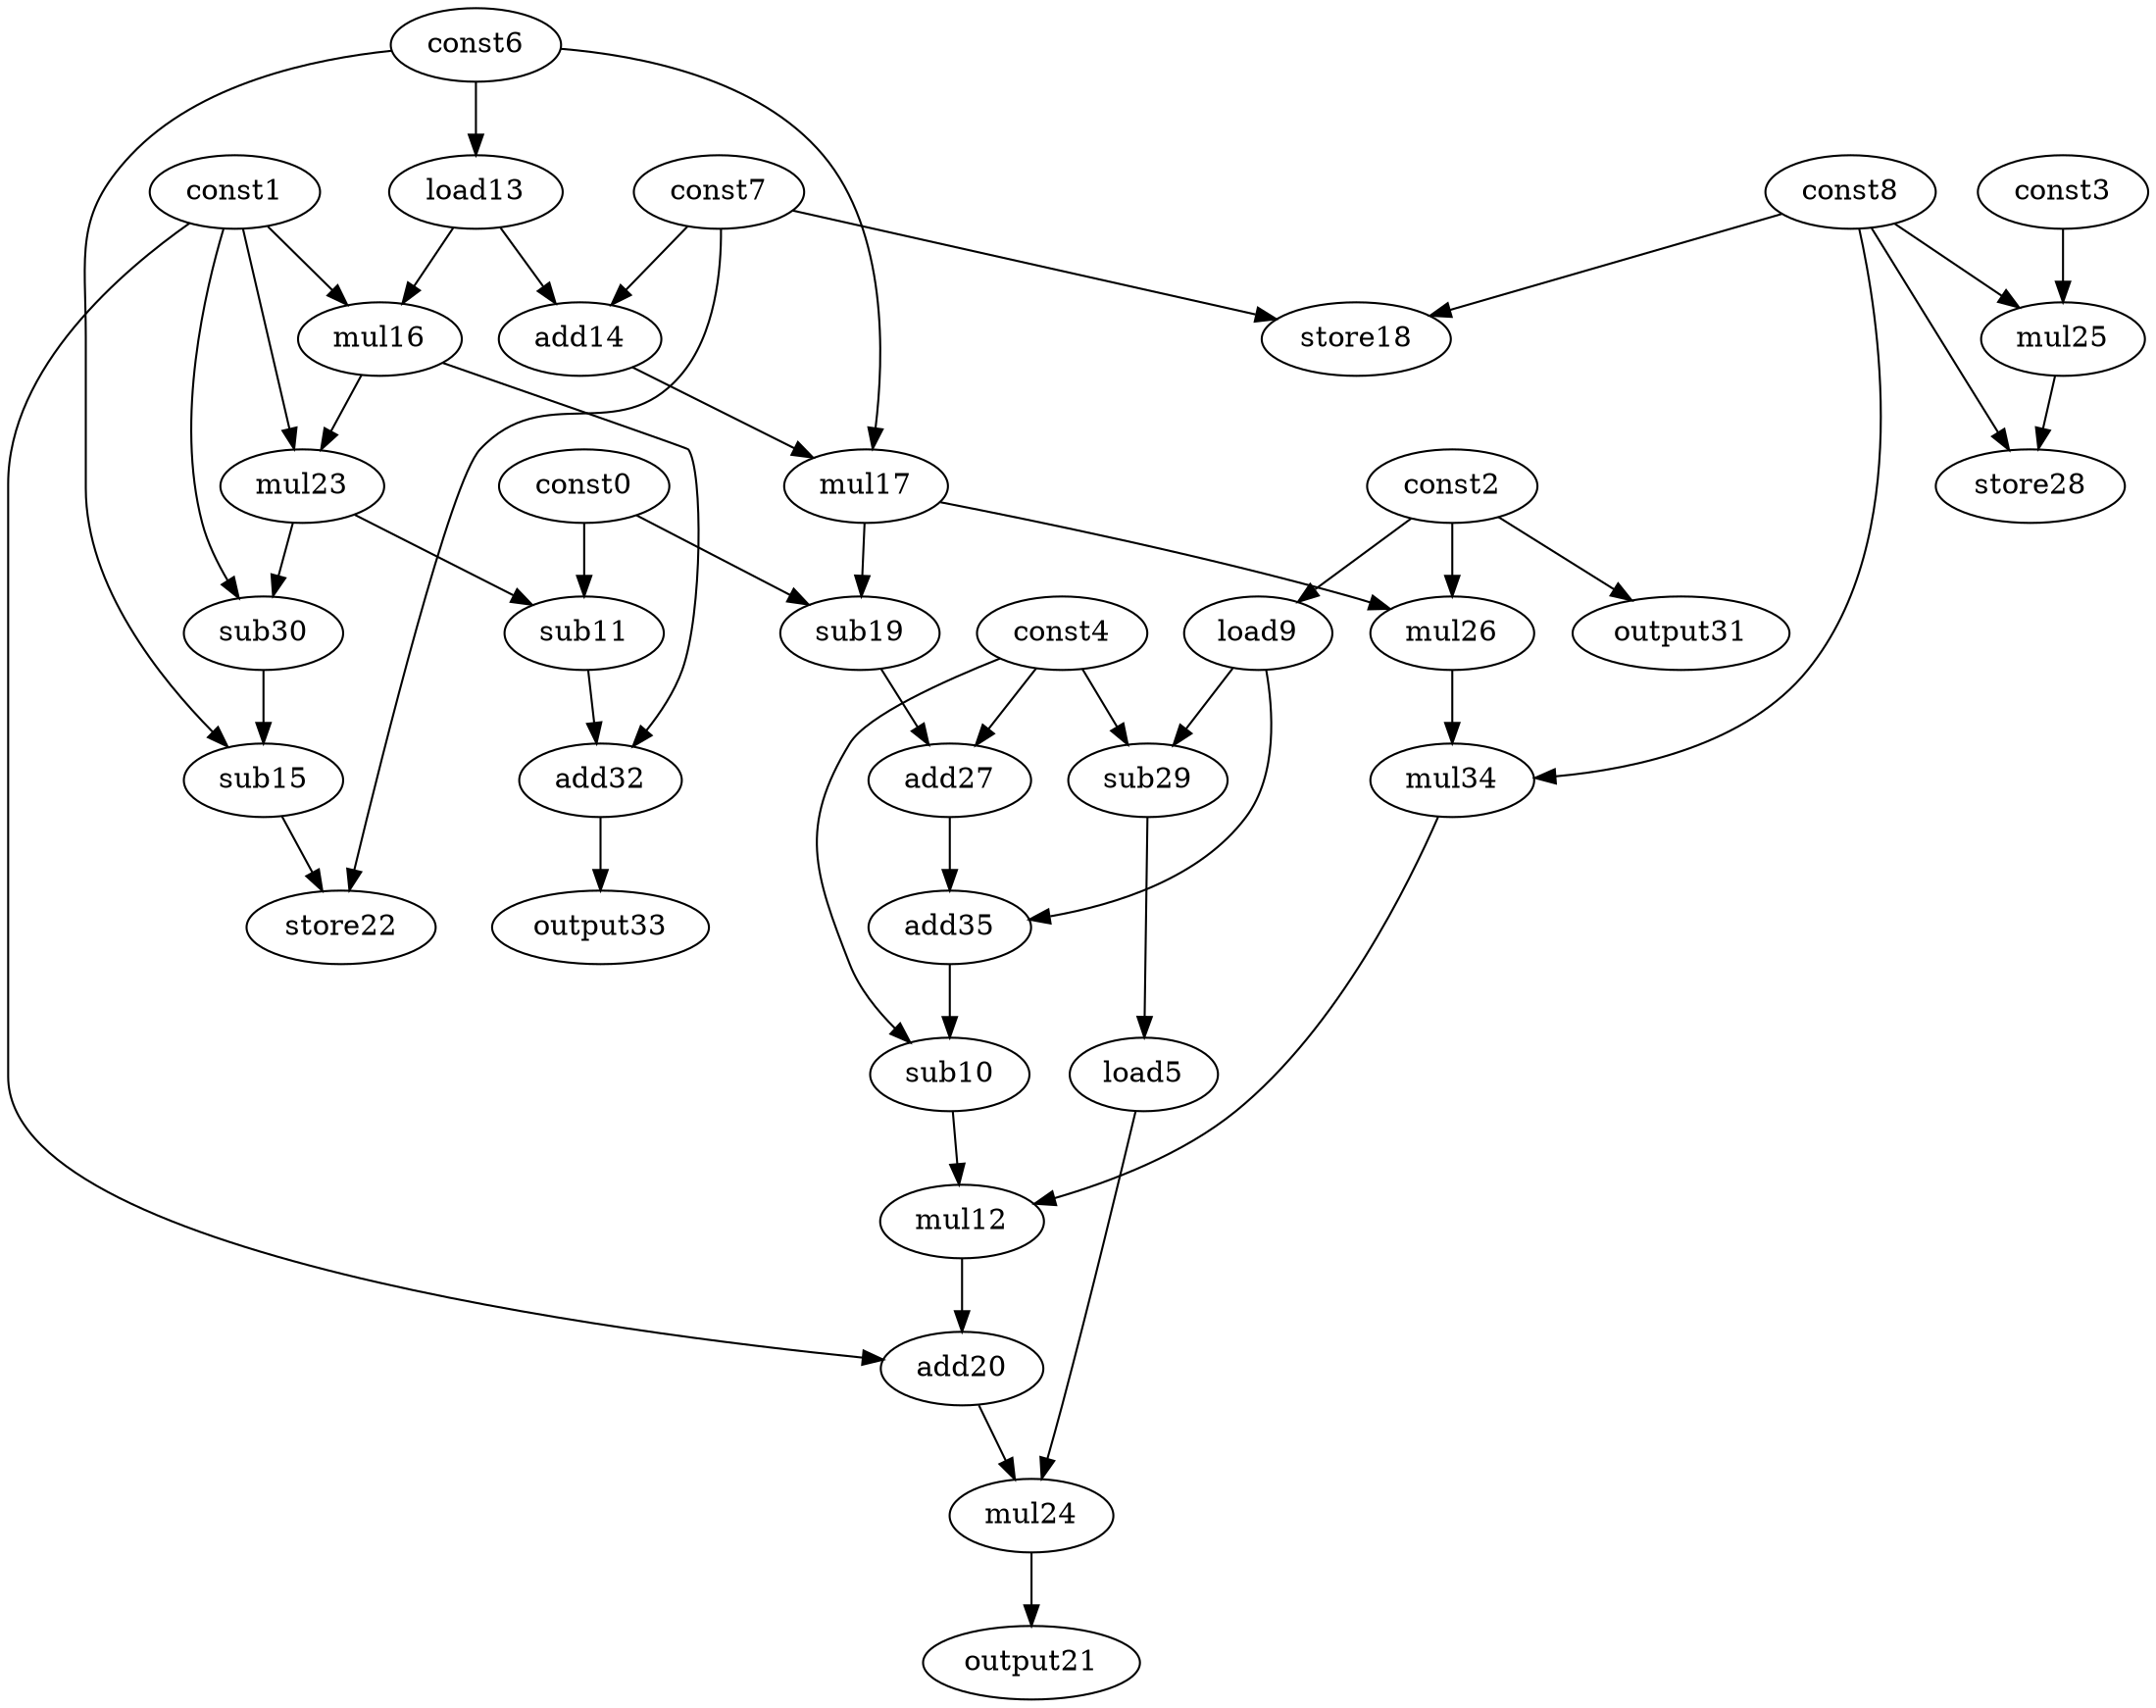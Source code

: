 digraph G { 
const0[opcode=const]; 
const1[opcode=const]; 
const2[opcode=const]; 
const3[opcode=const]; 
const4[opcode=const]; 
load5[opcode=load]; 
const6[opcode=const]; 
const7[opcode=const]; 
const8[opcode=const]; 
load9[opcode=load]; 
sub10[opcode=sub]; 
sub11[opcode=sub]; 
mul12[opcode=mul]; 
load13[opcode=load]; 
add14[opcode=add]; 
sub15[opcode=sub]; 
mul16[opcode=mul]; 
mul17[opcode=mul]; 
store18[opcode=store]; 
sub19[opcode=sub]; 
add20[opcode=add]; 
output21[opcode=output]; 
store22[opcode=store]; 
mul23[opcode=mul]; 
mul24[opcode=mul]; 
mul25[opcode=mul]; 
mul26[opcode=mul]; 
add27[opcode=add]; 
store28[opcode=store]; 
sub29[opcode=sub]; 
sub30[opcode=sub]; 
output31[opcode=output]; 
add32[opcode=add]; 
output33[opcode=output]; 
mul34[opcode=mul]; 
add35[opcode=add]; 
const2->load9[operand=0];
const6->load13[operand=0];
const8->store18[operand=0];
const7->store18[operand=1];
const8->mul25[operand=0];
const3->mul25[operand=1];
const2->output31[operand=0];
load13->add14[operand=0];
const7->add14[operand=1];
const1->mul16[operand=0];
load13->mul16[operand=1];
const8->store28[operand=0];
mul25->store28[operand=1];
load9->sub29[operand=0];
const4->sub29[operand=1];
sub29->load5[operand=0];
add14->mul17[operand=0];
const6->mul17[operand=1];
mul16->mul23[operand=0];
const1->mul23[operand=1];
const0->sub11[operand=0];
mul23->sub11[operand=1];
const0->sub19[operand=0];
mul17->sub19[operand=1];
mul17->mul26[operand=0];
const2->mul26[operand=1];
const1->sub30[operand=0];
mul23->sub30[operand=1];
const6->sub15[operand=0];
sub30->sub15[operand=1];
sub19->add27[operand=0];
const4->add27[operand=1];
mul16->add32[operand=0];
sub11->add32[operand=1];
const8->mul34[operand=0];
mul26->mul34[operand=1];
sub15->store22[operand=0];
const7->store22[operand=1];
add32->output33[operand=0];
load9->add35[operand=0];
add27->add35[operand=1];
add35->sub10[operand=0];
const4->sub10[operand=1];
sub10->mul12[operand=0];
mul34->mul12[operand=1];
const1->add20[operand=0];
mul12->add20[operand=1];
add20->mul24[operand=0];
load5->mul24[operand=1];
mul24->output21[operand=0];
}
